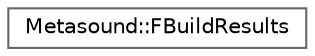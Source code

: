 digraph "Graphical Class Hierarchy"
{
 // INTERACTIVE_SVG=YES
 // LATEX_PDF_SIZE
  bgcolor="transparent";
  edge [fontname=Helvetica,fontsize=10,labelfontname=Helvetica,labelfontsize=10];
  node [fontname=Helvetica,fontsize=10,shape=box,height=0.2,width=0.4];
  rankdir="LR";
  Node0 [id="Node000000",label="Metasound::FBuildResults",height=0.2,width=0.4,color="grey40", fillcolor="white", style="filled",URL="$d9/de7/structMetasound_1_1FBuildResults.html",tooltip="Structure of all resulting data generated during graph operator build."];
}
